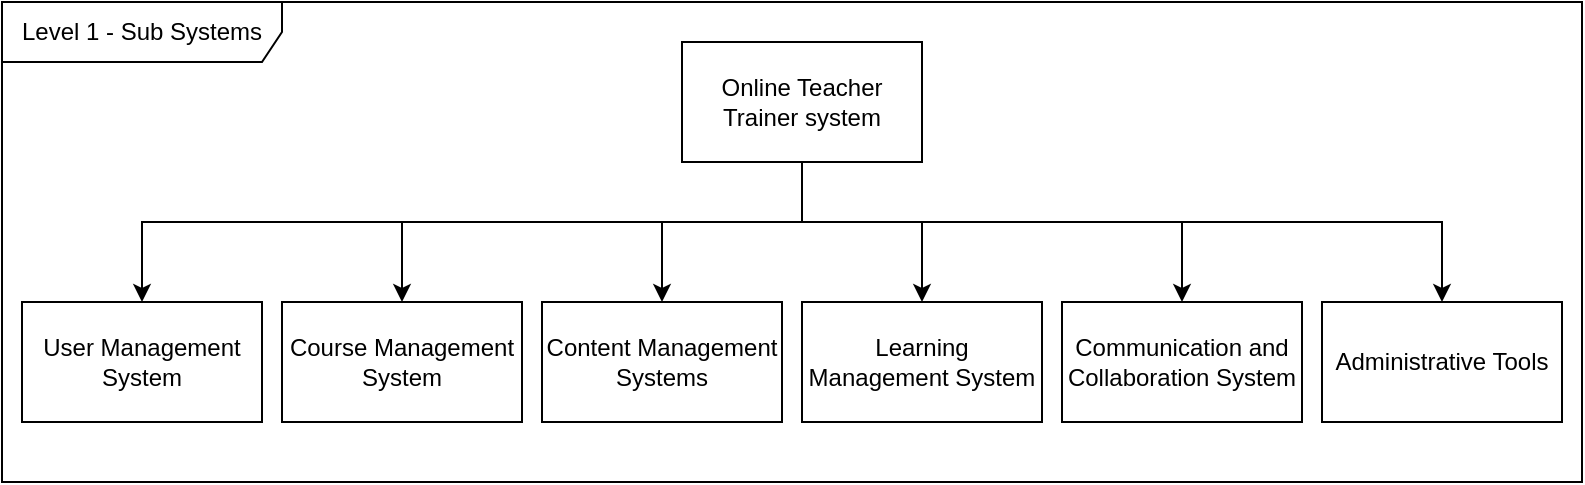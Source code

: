 <mxfile version="21.3.5" type="device">
  <diagram name="Page-1" id="uNlBR65hzSmODGR2E3Op">
    <mxGraphModel dx="1434" dy="822" grid="1" gridSize="10" guides="1" tooltips="1" connect="1" arrows="1" fold="1" page="1" pageScale="1" pageWidth="827" pageHeight="1169" math="0" shadow="0">
      <root>
        <mxCell id="0" />
        <mxCell id="1" parent="0" />
        <mxCell id="Wfa8QuUYlRl55O2g4Zef-10" style="edgeStyle=orthogonalEdgeStyle;rounded=0;orthogonalLoop=1;jettySize=auto;html=1;entryX=0.5;entryY=0;entryDx=0;entryDy=0;" edge="1" parent="1" source="Wfa8QuUYlRl55O2g4Zef-1" target="Wfa8QuUYlRl55O2g4Zef-2">
          <mxGeometry relative="1" as="geometry">
            <Array as="points">
              <mxPoint x="400" y="190" />
              <mxPoint x="70" y="190" />
            </Array>
          </mxGeometry>
        </mxCell>
        <mxCell id="Wfa8QuUYlRl55O2g4Zef-11" style="edgeStyle=orthogonalEdgeStyle;rounded=0;orthogonalLoop=1;jettySize=auto;html=1;entryX=0.5;entryY=0;entryDx=0;entryDy=0;" edge="1" parent="1" source="Wfa8QuUYlRl55O2g4Zef-1" target="Wfa8QuUYlRl55O2g4Zef-4">
          <mxGeometry relative="1" as="geometry">
            <Array as="points">
              <mxPoint x="400" y="190" />
              <mxPoint x="200" y="190" />
            </Array>
          </mxGeometry>
        </mxCell>
        <mxCell id="Wfa8QuUYlRl55O2g4Zef-12" style="edgeStyle=orthogonalEdgeStyle;rounded=0;orthogonalLoop=1;jettySize=auto;html=1;" edge="1" parent="1" source="Wfa8QuUYlRl55O2g4Zef-1" target="Wfa8QuUYlRl55O2g4Zef-7">
          <mxGeometry relative="1" as="geometry">
            <Array as="points">
              <mxPoint x="400" y="190" />
              <mxPoint x="330" y="190" />
            </Array>
          </mxGeometry>
        </mxCell>
        <mxCell id="Wfa8QuUYlRl55O2g4Zef-13" style="edgeStyle=orthogonalEdgeStyle;rounded=0;orthogonalLoop=1;jettySize=auto;html=1;entryX=0.5;entryY=0;entryDx=0;entryDy=0;" edge="1" parent="1" source="Wfa8QuUYlRl55O2g4Zef-1" target="Wfa8QuUYlRl55O2g4Zef-5">
          <mxGeometry relative="1" as="geometry">
            <Array as="points">
              <mxPoint x="400" y="190" />
              <mxPoint x="460" y="190" />
            </Array>
          </mxGeometry>
        </mxCell>
        <mxCell id="Wfa8QuUYlRl55O2g4Zef-14" style="edgeStyle=orthogonalEdgeStyle;rounded=0;orthogonalLoop=1;jettySize=auto;html=1;entryX=0.5;entryY=0;entryDx=0;entryDy=0;" edge="1" parent="1" source="Wfa8QuUYlRl55O2g4Zef-1" target="Wfa8QuUYlRl55O2g4Zef-8">
          <mxGeometry relative="1" as="geometry">
            <Array as="points">
              <mxPoint x="400" y="190" />
              <mxPoint x="590" y="190" />
            </Array>
          </mxGeometry>
        </mxCell>
        <mxCell id="Wfa8QuUYlRl55O2g4Zef-15" style="edgeStyle=orthogonalEdgeStyle;rounded=0;orthogonalLoop=1;jettySize=auto;html=1;entryX=0.5;entryY=0;entryDx=0;entryDy=0;" edge="1" parent="1" source="Wfa8QuUYlRl55O2g4Zef-1" target="Wfa8QuUYlRl55O2g4Zef-6">
          <mxGeometry relative="1" as="geometry">
            <mxPoint x="720" y="220" as="targetPoint" />
            <Array as="points">
              <mxPoint x="400" y="190" />
              <mxPoint x="720" y="190" />
            </Array>
          </mxGeometry>
        </mxCell>
        <mxCell id="Wfa8QuUYlRl55O2g4Zef-1" value="Online Teacher Trainer system" style="rounded=0;whiteSpace=wrap;html=1;" vertex="1" parent="1">
          <mxGeometry x="340" y="100" width="120" height="60" as="geometry" />
        </mxCell>
        <mxCell id="Wfa8QuUYlRl55O2g4Zef-2" value="User Management System" style="rounded=0;whiteSpace=wrap;html=1;" vertex="1" parent="1">
          <mxGeometry x="10" y="230" width="120" height="60" as="geometry" />
        </mxCell>
        <mxCell id="Wfa8QuUYlRl55O2g4Zef-4" value="Course Management System" style="rounded=0;whiteSpace=wrap;html=1;" vertex="1" parent="1">
          <mxGeometry x="140" y="230" width="120" height="60" as="geometry" />
        </mxCell>
        <mxCell id="Wfa8QuUYlRl55O2g4Zef-5" value="Learning Management System" style="rounded=0;whiteSpace=wrap;html=1;" vertex="1" parent="1">
          <mxGeometry x="400" y="230" width="120" height="60" as="geometry" />
        </mxCell>
        <mxCell id="Wfa8QuUYlRl55O2g4Zef-6" value="Administrative Tools" style="rounded=0;whiteSpace=wrap;html=1;" vertex="1" parent="1">
          <mxGeometry x="660" y="230" width="120" height="60" as="geometry" />
        </mxCell>
        <mxCell id="Wfa8QuUYlRl55O2g4Zef-7" value="Content Management Systems" style="rounded=0;whiteSpace=wrap;html=1;" vertex="1" parent="1">
          <mxGeometry x="270" y="230" width="120" height="60" as="geometry" />
        </mxCell>
        <mxCell id="Wfa8QuUYlRl55O2g4Zef-8" value="Communication and Collaboration System" style="rounded=0;whiteSpace=wrap;html=1;" vertex="1" parent="1">
          <mxGeometry x="530" y="230" width="120" height="60" as="geometry" />
        </mxCell>
        <mxCell id="Wfa8QuUYlRl55O2g4Zef-18" value="Level 1 - Sub Systems" style="shape=umlFrame;whiteSpace=wrap;html=1;pointerEvents=0;width=140;height=30;" vertex="1" parent="1">
          <mxGeometry y="80" width="790" height="240" as="geometry" />
        </mxCell>
      </root>
    </mxGraphModel>
  </diagram>
</mxfile>
